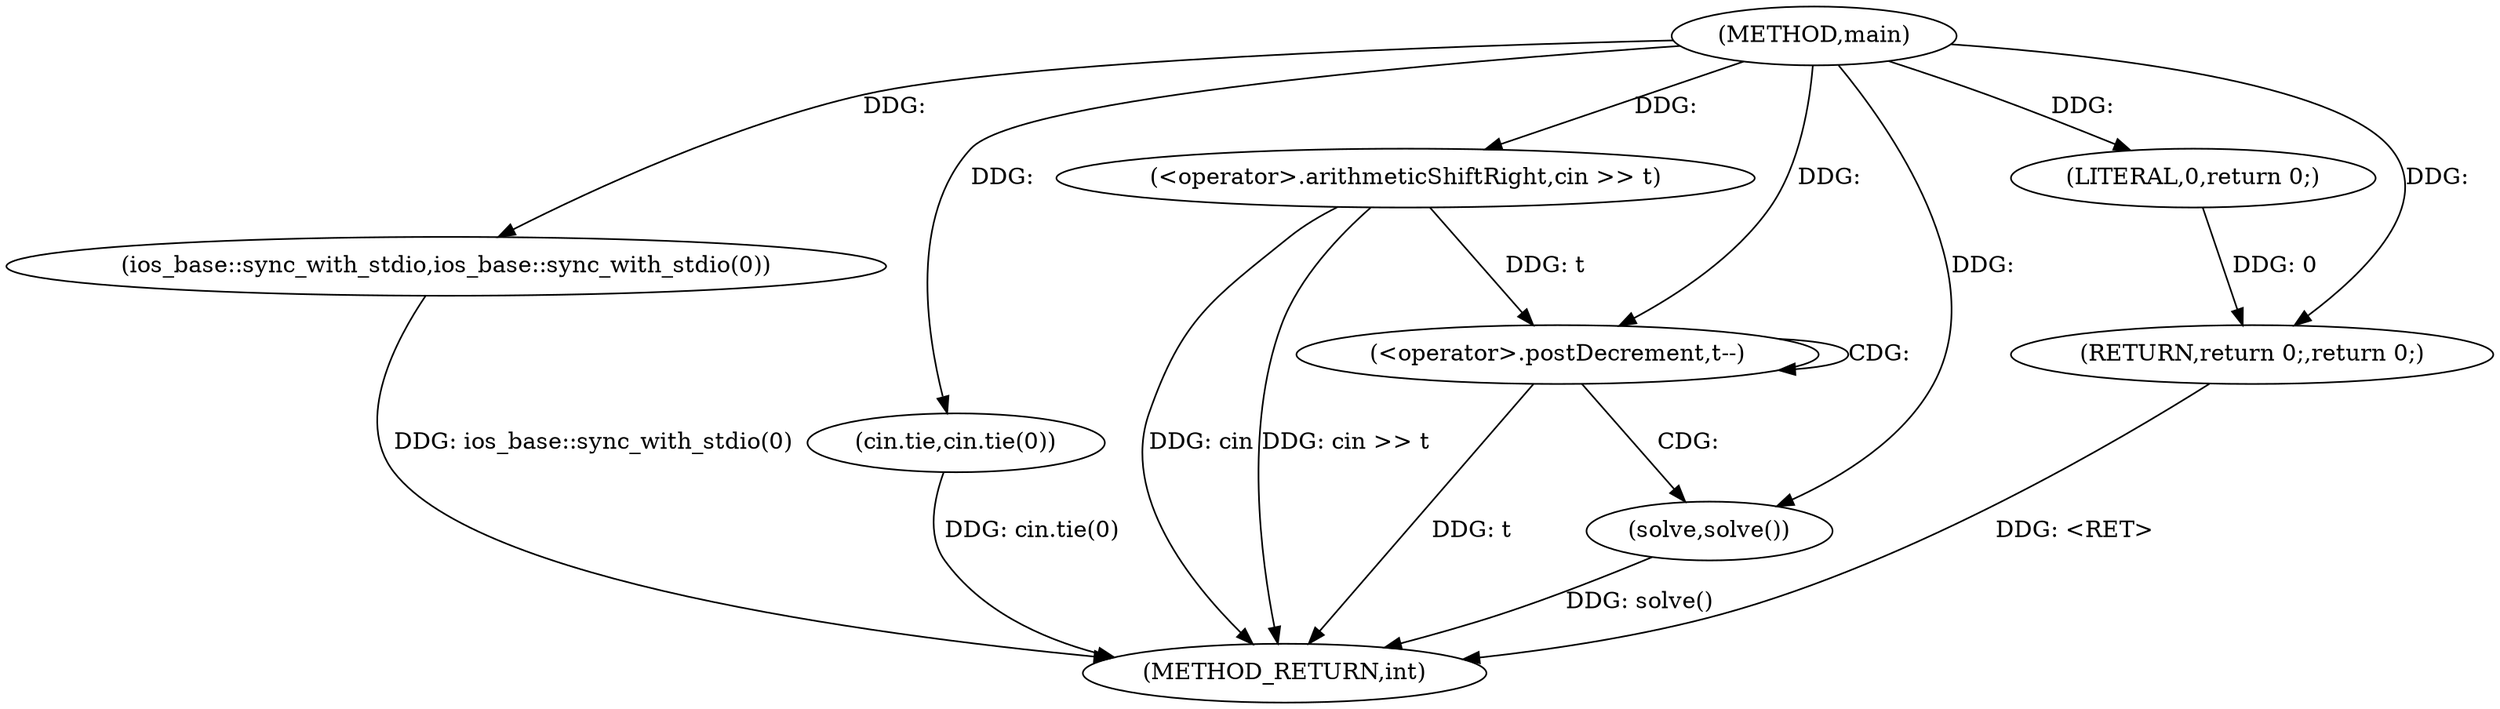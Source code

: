 digraph "main" {  
"1000203" [label = "(METHOD,main)" ]
"1000220" [label = "(METHOD_RETURN,int)" ]
"1000205" [label = "(ios_base::sync_with_stdio,ios_base::sync_with_stdio(0))" ]
"1000207" [label = "(cin.tie,cin.tie(0))" ]
"1000210" [label = "(<operator>.arithmeticShiftRight,cin >> t)" ]
"1000218" [label = "(RETURN,return 0;,return 0;)" ]
"1000214" [label = "(<operator>.postDecrement,t--)" ]
"1000219" [label = "(LITERAL,0,return 0;)" ]
"1000217" [label = "(solve,solve())" ]
  "1000205" -> "1000220"  [ label = "DDG: ios_base::sync_with_stdio(0)"] 
  "1000207" -> "1000220"  [ label = "DDG: cin.tie(0)"] 
  "1000210" -> "1000220"  [ label = "DDG: cin >> t"] 
  "1000214" -> "1000220"  [ label = "DDG: t"] 
  "1000217" -> "1000220"  [ label = "DDG: solve()"] 
  "1000218" -> "1000220"  [ label = "DDG: <RET>"] 
  "1000210" -> "1000220"  [ label = "DDG: cin"] 
  "1000219" -> "1000218"  [ label = "DDG: 0"] 
  "1000203" -> "1000218"  [ label = "DDG: "] 
  "1000203" -> "1000205"  [ label = "DDG: "] 
  "1000203" -> "1000207"  [ label = "DDG: "] 
  "1000203" -> "1000210"  [ label = "DDG: "] 
  "1000203" -> "1000219"  [ label = "DDG: "] 
  "1000210" -> "1000214"  [ label = "DDG: t"] 
  "1000203" -> "1000214"  [ label = "DDG: "] 
  "1000203" -> "1000217"  [ label = "DDG: "] 
  "1000214" -> "1000214"  [ label = "CDG: "] 
  "1000214" -> "1000217"  [ label = "CDG: "] 
}
